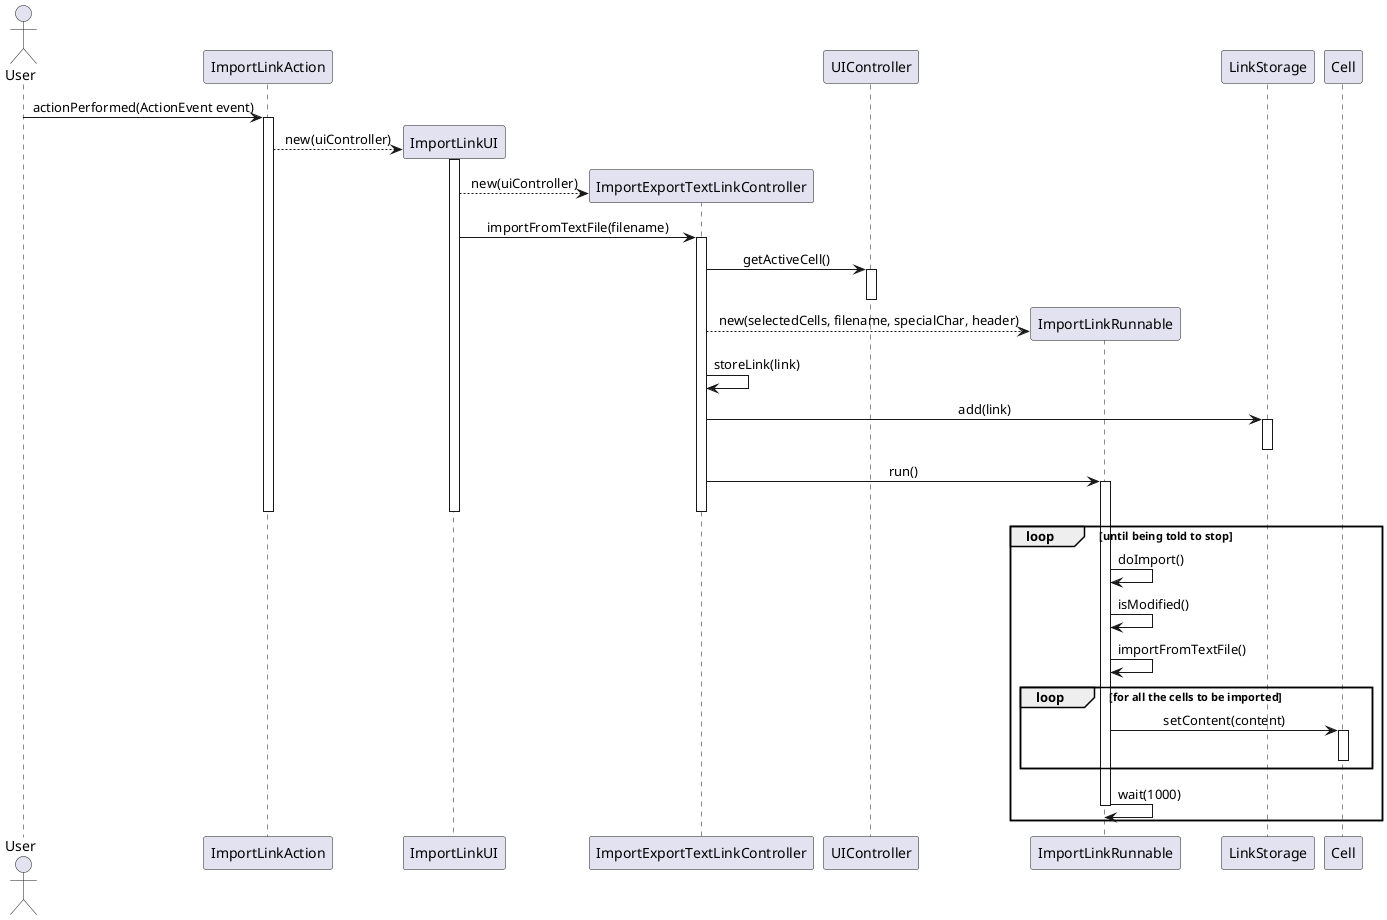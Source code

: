 @startuml ipc04_2_designuc2.png

skinparam sequenceMessageAlign center

actor User

participant ImportLinkAction as IA
participant ImportLinkUI as UI
participant ImportExportTextLinkController as IETLC
participant UIController as UIC
participant ImportLinkRunnable as ILR
participant LinkStorage as LS
participant Cell as cell


User -> IA : actionPerformed(ActionEvent event)
activate IA
  
create UI
IA --> UI : new(uiController)

activate UI
create IETLC
UI --> IETLC: new(uiController)

UI -> IETLC : importFromTextFile(filename)
activate IETLC

IETLC -> UIC: getActiveCell()
activate UIC
deactivate UIC

create ILR  
IETLC --> ILR: new(selectedCells, filename, specialChar, header)

IETLC -> IETLC: storeLink(link)
IETLC -> LS: add(link)
activate LS
deactivate LS

IETLC -> ILR : run()
activate ILR

deactivate IETLC
deactivate UI
deactivate IA

loop until being told to stop
ILR -> ILR: doImport()
ILR -> ILR: isModified()
ILR -> ILR: importFromTextFile()
    loop for all the cells to be imported
    ILR -> cell: setContent(content)
    activate cell
    deactivate cell
    end
ILR -> ILR: wait(1000)
deactivate ILR
end

@enduml

